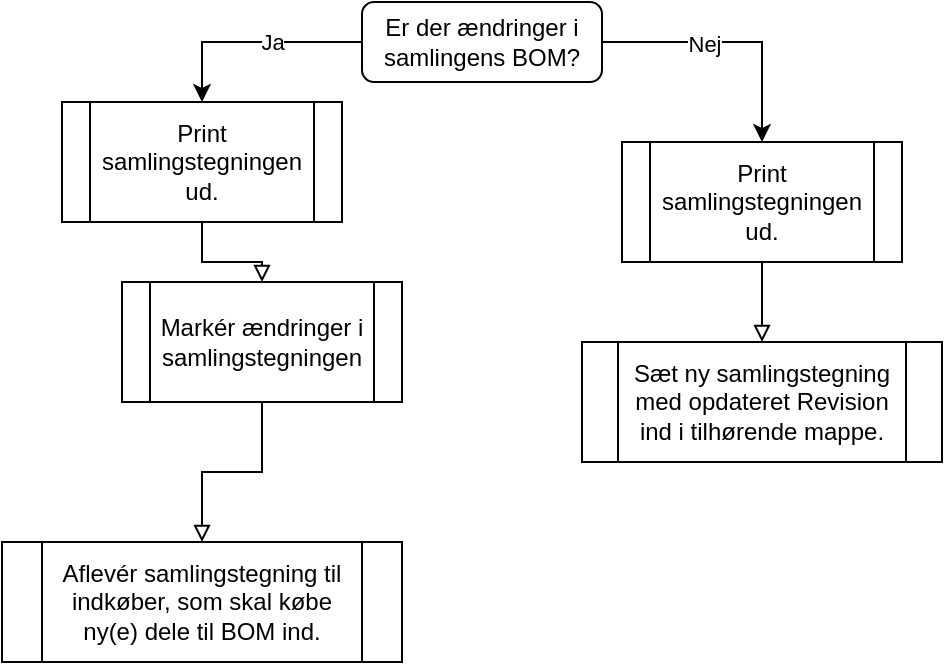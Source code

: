 <mxfile version="20.5.1" type="github">
  <diagram id="C5RBs43oDa-KdzZeNtuy" name="Page-1">
    <mxGraphModel dx="1038" dy="489" grid="1" gridSize="10" guides="1" tooltips="1" connect="1" arrows="1" fold="1" page="1" pageScale="1" pageWidth="827" pageHeight="1169" math="0" shadow="0">
      <root>
        <mxCell id="WIyWlLk6GJQsqaUBKTNV-0" />
        <mxCell id="WIyWlLk6GJQsqaUBKTNV-1" parent="WIyWlLk6GJQsqaUBKTNV-0" />
        <mxCell id="WIyWlLk6GJQsqaUBKTNV-3" value="Er der ændringer i samlingens BOM?" style="rounded=1;whiteSpace=wrap;html=1;fontSize=12;glass=0;strokeWidth=1;shadow=0;" parent="WIyWlLk6GJQsqaUBKTNV-1" vertex="1">
          <mxGeometry x="310" y="70" width="120" height="40" as="geometry" />
        </mxCell>
        <mxCell id="JVJ92D2O6QBa2TmLr37y-20" value="" style="edgeStyle=orthogonalEdgeStyle;rounded=0;orthogonalLoop=1;jettySize=auto;html=1;endArrow=block;endFill=0;" parent="WIyWlLk6GJQsqaUBKTNV-1" source="JVJ92D2O6QBa2TmLr37y-7" target="JVJ92D2O6QBa2TmLr37y-9" edge="1">
          <mxGeometry relative="1" as="geometry" />
        </mxCell>
        <mxCell id="JVJ92D2O6QBa2TmLr37y-7" value="Print samlingstegningen ud." style="shape=process;whiteSpace=wrap;html=1;backgroundOutline=1;" parent="WIyWlLk6GJQsqaUBKTNV-1" vertex="1">
          <mxGeometry x="160" y="120" width="140" height="60" as="geometry" />
        </mxCell>
        <mxCell id="JVJ92D2O6QBa2TmLr37y-22" value="" style="edgeStyle=orthogonalEdgeStyle;rounded=0;orthogonalLoop=1;jettySize=auto;html=1;endArrow=block;endFill=0;" parent="WIyWlLk6GJQsqaUBKTNV-1" source="JVJ92D2O6QBa2TmLr37y-9" target="JVJ92D2O6QBa2TmLr37y-21" edge="1">
          <mxGeometry relative="1" as="geometry" />
        </mxCell>
        <mxCell id="JVJ92D2O6QBa2TmLr37y-9" value="Markér ændringer i samlingstegningen" style="shape=process;whiteSpace=wrap;html=1;backgroundOutline=1;" parent="WIyWlLk6GJQsqaUBKTNV-1" vertex="1">
          <mxGeometry x="190" y="210" width="140" height="60" as="geometry" />
        </mxCell>
        <mxCell id="JVJ92D2O6QBa2TmLr37y-16" value="" style="edgeStyle=segmentEdgeStyle;endArrow=classic;html=1;rounded=0;exitX=0;exitY=0.5;exitDx=0;exitDy=0;entryX=0.5;entryY=0;entryDx=0;entryDy=0;" parent="WIyWlLk6GJQsqaUBKTNV-1" source="WIyWlLk6GJQsqaUBKTNV-3" target="JVJ92D2O6QBa2TmLr37y-7" edge="1">
          <mxGeometry width="50" height="50" relative="1" as="geometry">
            <mxPoint x="310" y="90" as="sourcePoint" />
            <mxPoint x="170" y="160" as="targetPoint" />
            <Array as="points">
              <mxPoint x="230" y="90" />
            </Array>
          </mxGeometry>
        </mxCell>
        <mxCell id="JVJ92D2O6QBa2TmLr37y-17" value="Ja" style="edgeLabel;html=1;align=center;verticalAlign=middle;resizable=0;points=[];" parent="JVJ92D2O6QBa2TmLr37y-16" vertex="1" connectable="0">
          <mxGeometry x="-0.177" relative="1" as="geometry">
            <mxPoint as="offset" />
          </mxGeometry>
        </mxCell>
        <mxCell id="JVJ92D2O6QBa2TmLr37y-18" value="" style="edgeStyle=segmentEdgeStyle;endArrow=classic;html=1;rounded=0;exitX=1;exitY=0.5;exitDx=0;exitDy=0;entryX=0.5;entryY=0;entryDx=0;entryDy=0;" parent="WIyWlLk6GJQsqaUBKTNV-1" source="WIyWlLk6GJQsqaUBKTNV-3" target="JVJ92D2O6QBa2TmLr37y-23" edge="1">
          <mxGeometry width="50" height="50" relative="1" as="geometry">
            <mxPoint x="500" y="140" as="sourcePoint" />
            <mxPoint x="560" y="150" as="targetPoint" />
          </mxGeometry>
        </mxCell>
        <mxCell id="JVJ92D2O6QBa2TmLr37y-19" value="Nej" style="edgeLabel;html=1;align=center;verticalAlign=middle;resizable=0;points=[];" parent="JVJ92D2O6QBa2TmLr37y-18" vertex="1" connectable="0">
          <mxGeometry x="-0.213" y="-1" relative="1" as="geometry">
            <mxPoint as="offset" />
          </mxGeometry>
        </mxCell>
        <mxCell id="JVJ92D2O6QBa2TmLr37y-21" value="Aflevér samlingstegning til indkøber, som skal købe ny(e) dele til BOM ind." style="shape=process;whiteSpace=wrap;html=1;backgroundOutline=1;" parent="WIyWlLk6GJQsqaUBKTNV-1" vertex="1">
          <mxGeometry x="130" y="340" width="200" height="60" as="geometry" />
        </mxCell>
        <mxCell id="JVJ92D2O6QBa2TmLr37y-25" value="" style="edgeStyle=orthogonalEdgeStyle;rounded=0;orthogonalLoop=1;jettySize=auto;html=1;endArrow=block;endFill=0;" parent="WIyWlLk6GJQsqaUBKTNV-1" source="JVJ92D2O6QBa2TmLr37y-23" target="JVJ92D2O6QBa2TmLr37y-24" edge="1">
          <mxGeometry relative="1" as="geometry" />
        </mxCell>
        <mxCell id="JVJ92D2O6QBa2TmLr37y-23" value="Print samlingstegningen ud." style="shape=process;whiteSpace=wrap;html=1;backgroundOutline=1;" parent="WIyWlLk6GJQsqaUBKTNV-1" vertex="1">
          <mxGeometry x="440" y="140" width="140" height="60" as="geometry" />
        </mxCell>
        <mxCell id="JVJ92D2O6QBa2TmLr37y-24" value="Sæt ny samlingstegning med opdateret Revision ind i tilhørende mappe." style="shape=process;whiteSpace=wrap;html=1;backgroundOutline=1;" parent="WIyWlLk6GJQsqaUBKTNV-1" vertex="1">
          <mxGeometry x="420" y="240" width="180" height="60" as="geometry" />
        </mxCell>
      </root>
    </mxGraphModel>
  </diagram>
</mxfile>
